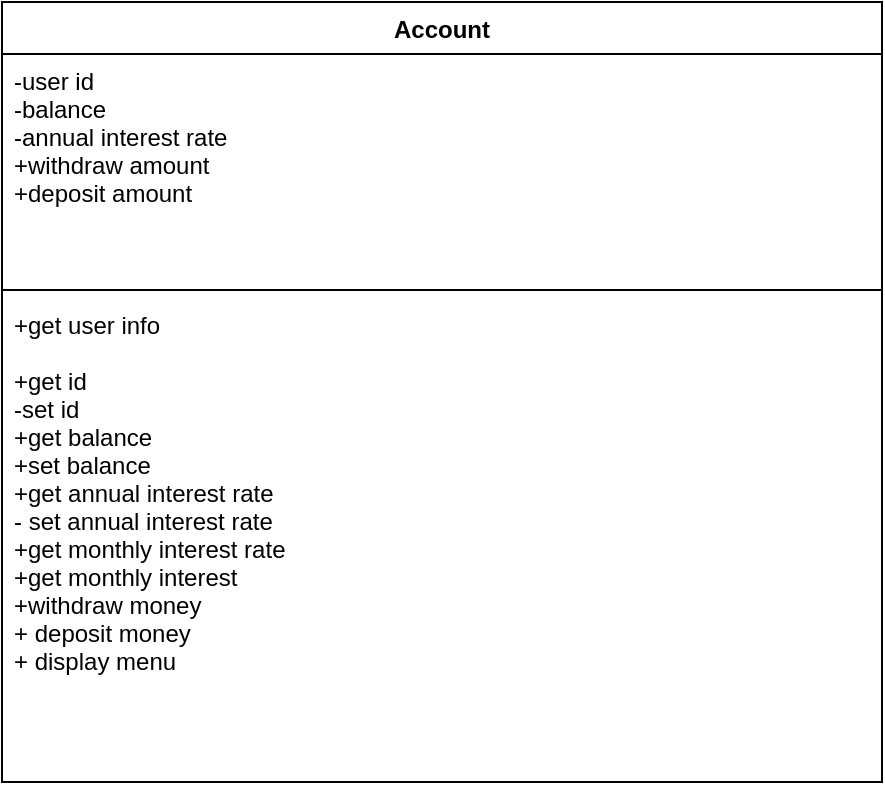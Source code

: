 <mxfile version="10.5.4" type="device"><diagram id="Ang7YLGVvWzrMfg4dkz_" name="Page-1"><mxGraphModel dx="918" dy="554" grid="1" gridSize="10" guides="1" tooltips="1" connect="1" arrows="1" fold="1" page="1" pageScale="1" pageWidth="850" pageHeight="1100" math="0" shadow="0"><root><mxCell id="0"/><mxCell id="1" parent="0"/><mxCell id="bzYdoak7gUFfU0OGDwba-1" value="Account" style="swimlane;fontStyle=1;align=center;verticalAlign=top;childLayout=stackLayout;horizontal=1;startSize=26;horizontalStack=0;resizeParent=1;resizeParentMax=0;resizeLast=0;collapsible=1;marginBottom=0;" vertex="1" parent="1"><mxGeometry x="20" y="20" width="440" height="390" as="geometry"/></mxCell><mxCell id="bzYdoak7gUFfU0OGDwba-2" value="-user id&#10;-balance&#10;-annual interest rate&#10;+withdraw amount&#10;+deposit amount&#10;" style="text;strokeColor=none;fillColor=none;align=left;verticalAlign=top;spacingLeft=4;spacingRight=4;overflow=hidden;rotatable=0;points=[[0,0.5],[1,0.5]];portConstraint=eastwest;" vertex="1" parent="bzYdoak7gUFfU0OGDwba-1"><mxGeometry y="26" width="440" height="114" as="geometry"/></mxCell><mxCell id="bzYdoak7gUFfU0OGDwba-3" value="" style="line;strokeWidth=1;fillColor=none;align=left;verticalAlign=middle;spacingTop=-1;spacingLeft=3;spacingRight=3;rotatable=0;labelPosition=right;points=[];portConstraint=eastwest;" vertex="1" parent="bzYdoak7gUFfU0OGDwba-1"><mxGeometry y="140" width="440" height="8" as="geometry"/></mxCell><mxCell id="bzYdoak7gUFfU0OGDwba-4" value="+get user info&#10;&#10;+get id&#10;-set id&#10;+get balance&#10;+set balance&#10;+get annual interest rate&#10;- set annual interest rate&#10;+get monthly interest rate&#10;+get monthly interest&#10;+withdraw money&#10;+ deposit money&#10;+ display menu&#10;" style="text;strokeColor=none;fillColor=none;align=left;verticalAlign=top;spacingLeft=4;spacingRight=4;overflow=hidden;rotatable=0;points=[[0,0.5],[1,0.5]];portConstraint=eastwest;" vertex="1" parent="bzYdoak7gUFfU0OGDwba-1"><mxGeometry y="148" width="440" height="242" as="geometry"/></mxCell></root></mxGraphModel></diagram></mxfile>